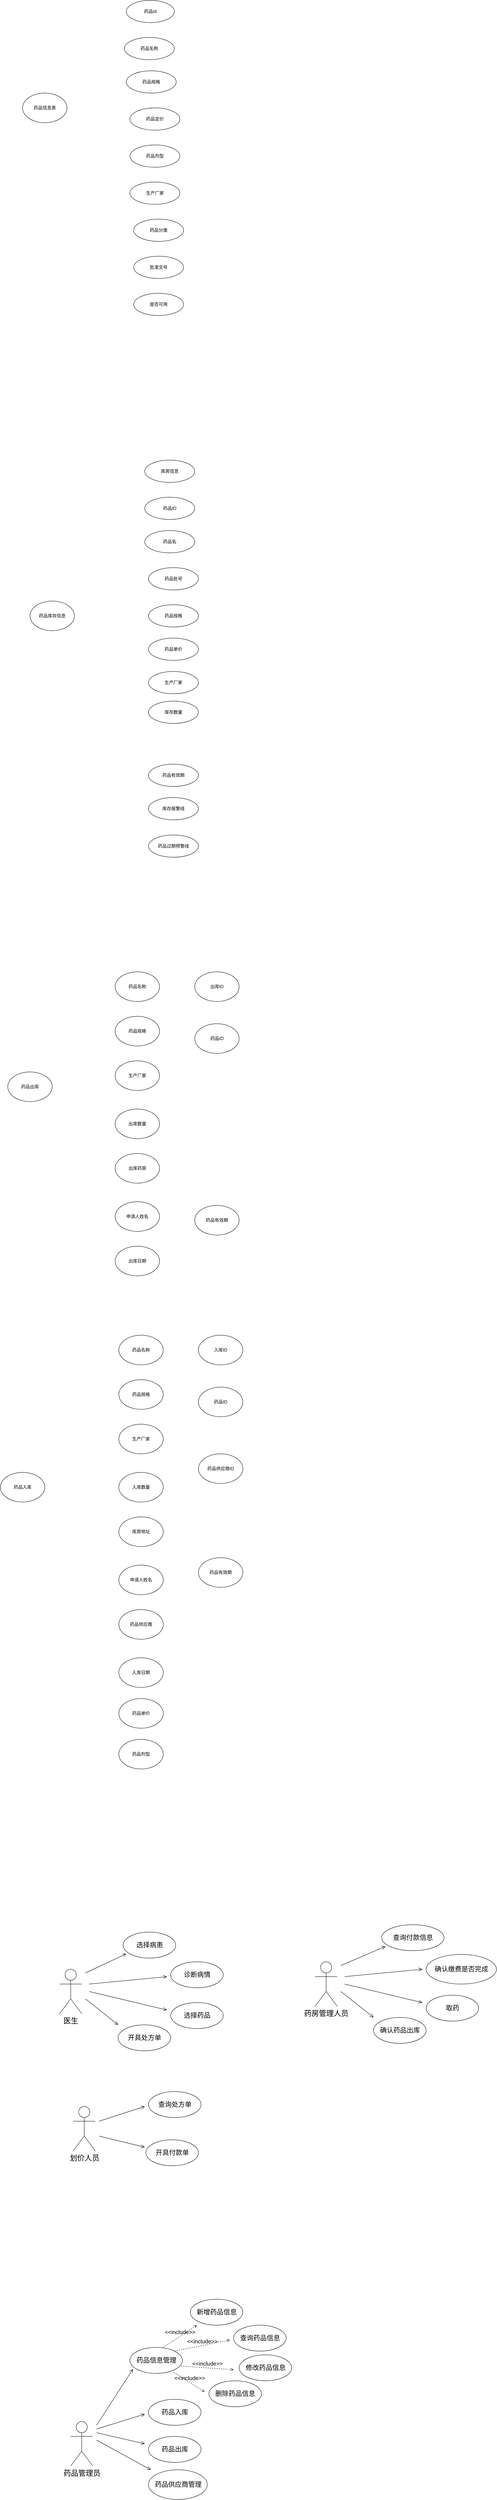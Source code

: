 <mxfile version="24.3.1" type="github">
  <diagram name="第 1 页" id="Y7CDtnoHRregV-K79MwY">
    <mxGraphModel dx="1050" dy="522" grid="1" gridSize="10" guides="1" tooltips="1" connect="1" arrows="1" fold="1" page="1" pageScale="1" pageWidth="3300" pageHeight="4681" math="0" shadow="0">
      <root>
        <mxCell id="0" />
        <mxCell id="1" parent="0" />
        <mxCell id="uNvEn_o5aQrPS3u_5n39-3" value="药品信息表" style="ellipse;whiteSpace=wrap;html=1;" parent="1" vertex="1">
          <mxGeometry x="170" y="310" width="120" height="80" as="geometry" />
        </mxCell>
        <mxCell id="uNvEn_o5aQrPS3u_5n39-4" value="药品Id" style="ellipse;whiteSpace=wrap;html=1;" parent="1" vertex="1">
          <mxGeometry x="450" y="60" width="130" height="60" as="geometry" />
        </mxCell>
        <mxCell id="uNvEn_o5aQrPS3u_5n39-5" value="药品名称" style="ellipse;whiteSpace=wrap;html=1;" parent="1" vertex="1">
          <mxGeometry x="445" y="160" width="135" height="60" as="geometry" />
        </mxCell>
        <mxCell id="uNvEn_o5aQrPS3u_5n39-6" value="药品规格" style="ellipse;whiteSpace=wrap;html=1;" parent="1" vertex="1">
          <mxGeometry x="450" y="250" width="135" height="60" as="geometry" />
        </mxCell>
        <mxCell id="uNvEn_o5aQrPS3u_5n39-7" value="药品定价" style="ellipse;whiteSpace=wrap;html=1;" parent="1" vertex="1">
          <mxGeometry x="460" y="350" width="135" height="60" as="geometry" />
        </mxCell>
        <mxCell id="uNvEn_o5aQrPS3u_5n39-9" value="药品剂型" style="ellipse;whiteSpace=wrap;html=1;" parent="1" vertex="1">
          <mxGeometry x="460" y="450" width="135" height="60" as="geometry" />
        </mxCell>
        <mxCell id="uNvEn_o5aQrPS3u_5n39-10" value="生产厂家" style="ellipse;whiteSpace=wrap;html=1;" parent="1" vertex="1">
          <mxGeometry x="460" y="550" width="135" height="60" as="geometry" />
        </mxCell>
        <mxCell id="uNvEn_o5aQrPS3u_5n39-12" value="药品分类" style="ellipse;whiteSpace=wrap;html=1;" parent="1" vertex="1">
          <mxGeometry x="470" y="650" width="135" height="60" as="geometry" />
        </mxCell>
        <mxCell id="uNvEn_o5aQrPS3u_5n39-13" value="批准文号" style="ellipse;whiteSpace=wrap;html=1;" parent="1" vertex="1">
          <mxGeometry x="470" y="750" width="135" height="60" as="geometry" />
        </mxCell>
        <mxCell id="uNvEn_o5aQrPS3u_5n39-14" value="是否可用" style="ellipse;whiteSpace=wrap;html=1;" parent="1" vertex="1">
          <mxGeometry x="470" y="850" width="135" height="60" as="geometry" />
        </mxCell>
        <mxCell id="uNvEn_o5aQrPS3u_5n39-15" value="药品库存信息" style="ellipse;whiteSpace=wrap;html=1;" parent="1" vertex="1">
          <mxGeometry x="190" y="1680" width="120" height="80" as="geometry" />
        </mxCell>
        <mxCell id="uNvEn_o5aQrPS3u_5n39-18" value="药品ID" style="ellipse;whiteSpace=wrap;html=1;" parent="1" vertex="1">
          <mxGeometry x="500" y="1400" width="135" height="60" as="geometry" />
        </mxCell>
        <mxCell id="uNvEn_o5aQrPS3u_5n39-19" value="药品名" style="ellipse;whiteSpace=wrap;html=1;" parent="1" vertex="1">
          <mxGeometry x="500" y="1490" width="135" height="60" as="geometry" />
        </mxCell>
        <mxCell id="uNvEn_o5aQrPS3u_5n39-20" value="药品批号" style="ellipse;whiteSpace=wrap;html=1;" parent="1" vertex="1">
          <mxGeometry x="510" y="1590" width="135" height="60" as="geometry" />
        </mxCell>
        <mxCell id="uNvEn_o5aQrPS3u_5n39-21" value="药品规格" style="ellipse;whiteSpace=wrap;html=1;" parent="1" vertex="1">
          <mxGeometry x="510" y="1690" width="135" height="60" as="geometry" />
        </mxCell>
        <mxCell id="uNvEn_o5aQrPS3u_5n39-22" value="药品单价" style="ellipse;whiteSpace=wrap;html=1;" parent="1" vertex="1">
          <mxGeometry x="510" y="1780" width="135" height="60" as="geometry" />
        </mxCell>
        <mxCell id="uNvEn_o5aQrPS3u_5n39-23" value="生产厂家" style="ellipse;whiteSpace=wrap;html=1;" parent="1" vertex="1">
          <mxGeometry x="510" y="1870" width="135" height="60" as="geometry" />
        </mxCell>
        <mxCell id="uNvEn_o5aQrPS3u_5n39-24" value="库存数量" style="ellipse;whiteSpace=wrap;html=1;" parent="1" vertex="1">
          <mxGeometry x="510" y="1950" width="135" height="60" as="geometry" />
        </mxCell>
        <mxCell id="uNvEn_o5aQrPS3u_5n39-26" value="药品有效期" style="ellipse;whiteSpace=wrap;html=1;" parent="1" vertex="1">
          <mxGeometry x="510" y="2120" width="135" height="60" as="geometry" />
        </mxCell>
        <mxCell id="uNvEn_o5aQrPS3u_5n39-27" value="库存报警线" style="ellipse;whiteSpace=wrap;html=1;" parent="1" vertex="1">
          <mxGeometry x="510" y="2210" width="135" height="60" as="geometry" />
        </mxCell>
        <mxCell id="uNvEn_o5aQrPS3u_5n39-28" value="药品过期预警线" style="ellipse;whiteSpace=wrap;html=1;" parent="1" vertex="1">
          <mxGeometry x="510" y="2311" width="135" height="60" as="geometry" />
        </mxCell>
        <mxCell id="IawREKdSniu1c2MqUzBP-1" value="库房信息" style="ellipse;whiteSpace=wrap;html=1;" parent="1" vertex="1">
          <mxGeometry x="500" y="1300" width="135" height="60" as="geometry" />
        </mxCell>
        <mxCell id="Ox53wg2BttiBI1HnKK6z-1" value="药品出库" style="ellipse;whiteSpace=wrap;html=1;" parent="1" vertex="1">
          <mxGeometry x="130" y="2950" width="120" height="80" as="geometry" />
        </mxCell>
        <mxCell id="Ox53wg2BttiBI1HnKK6z-2" value="出库ID" style="ellipse;whiteSpace=wrap;html=1;" parent="1" vertex="1">
          <mxGeometry x="635" y="2680" width="120" height="80" as="geometry" />
        </mxCell>
        <mxCell id="Ox53wg2BttiBI1HnKK6z-3" value="药品ID" style="ellipse;whiteSpace=wrap;html=1;" parent="1" vertex="1">
          <mxGeometry x="635" y="2820" width="120" height="80" as="geometry" />
        </mxCell>
        <mxCell id="Ox53wg2BttiBI1HnKK6z-4" value="药品规格" style="ellipse;whiteSpace=wrap;html=1;" parent="1" vertex="1">
          <mxGeometry x="420" y="2800" width="120" height="80" as="geometry" />
        </mxCell>
        <mxCell id="Ox53wg2BttiBI1HnKK6z-6" value="出库数量" style="ellipse;whiteSpace=wrap;html=1;" parent="1" vertex="1">
          <mxGeometry x="420" y="3050" width="120" height="80" as="geometry" />
        </mxCell>
        <mxCell id="Ox53wg2BttiBI1HnKK6z-8" value="出库药房" style="ellipse;whiteSpace=wrap;html=1;" parent="1" vertex="1">
          <mxGeometry x="420" y="3170" width="120" height="80" as="geometry" />
        </mxCell>
        <mxCell id="Ox53wg2BttiBI1HnKK6z-9" value="出库日期" style="ellipse;whiteSpace=wrap;html=1;" parent="1" vertex="1">
          <mxGeometry x="420" y="3420" width="120" height="80" as="geometry" />
        </mxCell>
        <mxCell id="Ox53wg2BttiBI1HnKK6z-10" value="药品有效期" style="ellipse;whiteSpace=wrap;html=1;" parent="1" vertex="1">
          <mxGeometry x="635" y="3310" width="120" height="80" as="geometry" />
        </mxCell>
        <mxCell id="Ox53wg2BttiBI1HnKK6z-11" value="申请人姓名" style="ellipse;whiteSpace=wrap;html=1;" parent="1" vertex="1">
          <mxGeometry x="420" y="3300" width="120" height="80" as="geometry" />
        </mxCell>
        <mxCell id="Ox53wg2BttiBI1HnKK6z-13" value="药品名称" style="ellipse;whiteSpace=wrap;html=1;" parent="1" vertex="1">
          <mxGeometry x="420" y="2680" width="120" height="80" as="geometry" />
        </mxCell>
        <mxCell id="Ox53wg2BttiBI1HnKK6z-14" value="生产厂家" style="ellipse;whiteSpace=wrap;html=1;" parent="1" vertex="1">
          <mxGeometry x="420" y="2920" width="120" height="80" as="geometry" />
        </mxCell>
        <mxCell id="hiTzJgxg-7RiszniPESO-2" value="药品入库" style="ellipse;whiteSpace=wrap;html=1;" parent="1" vertex="1">
          <mxGeometry x="110" y="4030" width="120" height="80" as="geometry" />
        </mxCell>
        <mxCell id="hiTzJgxg-7RiszniPESO-3" value="入库ID" style="ellipse;whiteSpace=wrap;html=1;" parent="1" vertex="1">
          <mxGeometry x="645" y="3660" width="120" height="80" as="geometry" />
        </mxCell>
        <mxCell id="hiTzJgxg-7RiszniPESO-4" value="药品ID" style="ellipse;whiteSpace=wrap;html=1;" parent="1" vertex="1">
          <mxGeometry x="645" y="3800" width="120" height="80" as="geometry" />
        </mxCell>
        <mxCell id="hiTzJgxg-7RiszniPESO-5" value="药品规格" style="ellipse;whiteSpace=wrap;html=1;" parent="1" vertex="1">
          <mxGeometry x="430" y="3780" width="120" height="80" as="geometry" />
        </mxCell>
        <mxCell id="hiTzJgxg-7RiszniPESO-6" value="入库数量" style="ellipse;whiteSpace=wrap;html=1;" parent="1" vertex="1">
          <mxGeometry x="430" y="4030" width="120" height="80" as="geometry" />
        </mxCell>
        <mxCell id="hiTzJgxg-7RiszniPESO-7" value="库房地址" style="ellipse;whiteSpace=wrap;html=1;" parent="1" vertex="1">
          <mxGeometry x="430" y="4150" width="120" height="80" as="geometry" />
        </mxCell>
        <mxCell id="hiTzJgxg-7RiszniPESO-8" value="入库日期" style="ellipse;whiteSpace=wrap;html=1;" parent="1" vertex="1">
          <mxGeometry x="430" y="4530" width="120" height="80" as="geometry" />
        </mxCell>
        <mxCell id="hiTzJgxg-7RiszniPESO-9" value="药品有效期" style="ellipse;whiteSpace=wrap;html=1;" parent="1" vertex="1">
          <mxGeometry x="645" y="4260" width="120" height="80" as="geometry" />
        </mxCell>
        <mxCell id="hiTzJgxg-7RiszniPESO-10" value="申请人姓名" style="ellipse;whiteSpace=wrap;html=1;" parent="1" vertex="1">
          <mxGeometry x="430" y="4280" width="120" height="80" as="geometry" />
        </mxCell>
        <mxCell id="hiTzJgxg-7RiszniPESO-11" value="药品名称" style="ellipse;whiteSpace=wrap;html=1;" parent="1" vertex="1">
          <mxGeometry x="430" y="3660" width="120" height="80" as="geometry" />
        </mxCell>
        <mxCell id="hiTzJgxg-7RiszniPESO-12" value="生产厂家" style="ellipse;whiteSpace=wrap;html=1;" parent="1" vertex="1">
          <mxGeometry x="430" y="3900" width="120" height="80" as="geometry" />
        </mxCell>
        <mxCell id="hiTzJgxg-7RiszniPESO-13" value="药品供应商" style="ellipse;whiteSpace=wrap;html=1;" parent="1" vertex="1">
          <mxGeometry x="430" y="4400" width="120" height="80" as="geometry" />
        </mxCell>
        <mxCell id="hiTzJgxg-7RiszniPESO-14" value="药品供应商ID" style="ellipse;whiteSpace=wrap;html=1;" parent="1" vertex="1">
          <mxGeometry x="645" y="3980" width="120" height="80" as="geometry" />
        </mxCell>
        <mxCell id="hiTzJgxg-7RiszniPESO-15" value="药品单价" style="ellipse;whiteSpace=wrap;html=1;" parent="1" vertex="1">
          <mxGeometry x="430" y="4640" width="120" height="80" as="geometry" />
        </mxCell>
        <mxCell id="hiTzJgxg-7RiszniPESO-16" value="药品剂型" style="ellipse;whiteSpace=wrap;html=1;" parent="1" vertex="1">
          <mxGeometry x="430" y="4750" width="120" height="80" as="geometry" />
        </mxCell>
        <mxCell id="MUzjMHqx8oxWsYGH4GRh-2" value="&lt;font style=&quot;font-size: 20px;&quot;&gt;医生&lt;/font&gt;" style="shape=umlActor;verticalLabelPosition=bottom;verticalAlign=top;html=1;" vertex="1" parent="1">
          <mxGeometry x="270" y="5370" width="60" height="120" as="geometry" />
        </mxCell>
        <mxCell id="MUzjMHqx8oxWsYGH4GRh-3" value="&lt;font style=&quot;font-size: 18px;&quot;&gt;选择病患&lt;/font&gt;" style="shape=ellipse;container=1;horizontal=1;horizontalStack=0;resizeParent=1;resizeParentMax=0;resizeLast=0;html=1;dashed=0;collapsible=0;" vertex="1" parent="1">
          <mxGeometry x="441.5" y="5270" width="142" height="70" as="geometry" />
        </mxCell>
        <mxCell id="MUzjMHqx8oxWsYGH4GRh-10" value="&lt;font style=&quot;font-size: 18px;&quot;&gt;诊断病情&lt;/font&gt;" style="shape=ellipse;container=1;horizontal=1;horizontalStack=0;resizeParent=1;resizeParentMax=0;resizeLast=0;html=1;dashed=0;collapsible=0;" vertex="1" parent="1">
          <mxGeometry x="570" y="5350" width="142" height="70" as="geometry" />
        </mxCell>
        <mxCell id="MUzjMHqx8oxWsYGH4GRh-11" value="&lt;font style=&quot;font-size: 18px;&quot;&gt;选择药品&lt;/font&gt;" style="shape=ellipse;container=1;horizontal=1;horizontalStack=0;resizeParent=1;resizeParentMax=0;resizeLast=0;html=1;dashed=0;collapsible=0;" vertex="1" parent="1">
          <mxGeometry x="570" y="5460" width="142" height="70" as="geometry" />
        </mxCell>
        <mxCell id="MUzjMHqx8oxWsYGH4GRh-12" value="&lt;span style=&quot;font-size: 18px;&quot;&gt;开具处方单&lt;/span&gt;" style="shape=ellipse;container=1;horizontal=1;horizontalStack=0;resizeParent=1;resizeParentMax=0;resizeLast=0;html=1;dashed=0;collapsible=0;" vertex="1" parent="1">
          <mxGeometry x="428" y="5520" width="142" height="70" as="geometry" />
        </mxCell>
        <mxCell id="MUzjMHqx8oxWsYGH4GRh-14" value="" style="endArrow=open;startArrow=none;endFill=0;startFill=0;endSize=8;html=1;verticalAlign=bottom;labelBackgroundColor=none;strokeWidth=1;rounded=0;entryX=0.06;entryY=0.834;entryDx=0;entryDy=0;entryPerimeter=0;" edge="1" parent="1" target="MUzjMHqx8oxWsYGH4GRh-3">
          <mxGeometry width="160" relative="1" as="geometry">
            <mxPoint x="340" y="5380" as="sourcePoint" />
            <mxPoint x="490" y="5410" as="targetPoint" />
          </mxGeometry>
        </mxCell>
        <mxCell id="MUzjMHqx8oxWsYGH4GRh-15" value="" style="endArrow=open;startArrow=none;endFill=0;startFill=0;endSize=8;html=1;verticalAlign=bottom;labelBackgroundColor=none;strokeWidth=1;rounded=0;" edge="1" parent="1">
          <mxGeometry width="160" relative="1" as="geometry">
            <mxPoint x="350" y="5410" as="sourcePoint" />
            <mxPoint x="560" y="5390" as="targetPoint" />
          </mxGeometry>
        </mxCell>
        <mxCell id="MUzjMHqx8oxWsYGH4GRh-16" value="" style="endArrow=open;startArrow=none;endFill=0;startFill=0;endSize=8;html=1;verticalAlign=bottom;labelBackgroundColor=none;strokeWidth=1;rounded=0;" edge="1" parent="1">
          <mxGeometry width="160" relative="1" as="geometry">
            <mxPoint x="350" y="5430" as="sourcePoint" />
            <mxPoint x="560" y="5480" as="targetPoint" />
          </mxGeometry>
        </mxCell>
        <mxCell id="MUzjMHqx8oxWsYGH4GRh-17" value="" style="endArrow=open;startArrow=none;endFill=0;startFill=0;endSize=8;html=1;verticalAlign=bottom;labelBackgroundColor=none;strokeWidth=1;rounded=0;entryX=0;entryY=0;entryDx=0;entryDy=0;" edge="1" parent="1" target="MUzjMHqx8oxWsYGH4GRh-12">
          <mxGeometry width="160" relative="1" as="geometry">
            <mxPoint x="340" y="5450" as="sourcePoint" />
            <mxPoint x="500" y="5450" as="targetPoint" />
          </mxGeometry>
        </mxCell>
        <mxCell id="MUzjMHqx8oxWsYGH4GRh-22" value="&lt;font style=&quot;font-size: 20px;&quot;&gt;划价人员&lt;/font&gt;" style="shape=umlActor;verticalLabelPosition=bottom;verticalAlign=top;html=1;" vertex="1" parent="1">
          <mxGeometry x="306.5" y="5740" width="60" height="120" as="geometry" />
        </mxCell>
        <mxCell id="MUzjMHqx8oxWsYGH4GRh-26" value="&lt;span style=&quot;font-size: 18px;&quot;&gt;开具付款单&lt;/span&gt;" style="shape=ellipse;container=1;horizontal=1;horizontalStack=0;resizeParent=1;resizeParentMax=0;resizeLast=0;html=1;dashed=0;collapsible=0;" vertex="1" parent="1">
          <mxGeometry x="503" y="5830" width="142" height="70" as="geometry" />
        </mxCell>
        <mxCell id="MUzjMHqx8oxWsYGH4GRh-27" value="" style="endArrow=open;startArrow=none;endFill=0;startFill=0;endSize=8;html=1;verticalAlign=bottom;labelBackgroundColor=none;strokeWidth=1;rounded=0;" edge="1" parent="1">
          <mxGeometry width="160" relative="1" as="geometry">
            <mxPoint x="376.5" y="5780" as="sourcePoint" />
            <mxPoint x="500" y="5740" as="targetPoint" />
          </mxGeometry>
        </mxCell>
        <mxCell id="MUzjMHqx8oxWsYGH4GRh-30" value="" style="endArrow=open;startArrow=none;endFill=0;startFill=0;endSize=8;html=1;verticalAlign=bottom;labelBackgroundColor=none;strokeWidth=1;rounded=0;" edge="1" parent="1">
          <mxGeometry width="160" relative="1" as="geometry">
            <mxPoint x="377" y="5820" as="sourcePoint" />
            <mxPoint x="500" y="5850" as="targetPoint" />
          </mxGeometry>
        </mxCell>
        <mxCell id="MUzjMHqx8oxWsYGH4GRh-31" value="&lt;span style=&quot;font-size: 18px;&quot;&gt;查询处方单&lt;/span&gt;" style="shape=ellipse;container=1;horizontal=1;horizontalStack=0;resizeParent=1;resizeParentMax=0;resizeLast=0;html=1;dashed=0;collapsible=0;" vertex="1" parent="1">
          <mxGeometry x="510" y="5700" width="142" height="70" as="geometry" />
        </mxCell>
        <mxCell id="MUzjMHqx8oxWsYGH4GRh-32" value="&lt;font style=&quot;font-size: 20px;&quot;&gt;药品管理员&lt;/font&gt;" style="shape=umlActor;verticalLabelPosition=bottom;verticalAlign=top;html=1;" vertex="1" parent="1">
          <mxGeometry x="299.75" y="6590" width="60" height="120" as="geometry" />
        </mxCell>
        <mxCell id="MUzjMHqx8oxWsYGH4GRh-33" value="&lt;font style=&quot;font-size: 18px;&quot;&gt;药品信息管理&lt;/font&gt;" style="shape=ellipse;container=1;horizontal=1;horizontalStack=0;resizeParent=1;resizeParentMax=0;resizeLast=0;html=1;dashed=0;collapsible=0;" vertex="1" parent="1">
          <mxGeometry x="459.75" y="6390" width="142" height="70" as="geometry" />
        </mxCell>
        <mxCell id="MUzjMHqx8oxWsYGH4GRh-37" value="" style="endArrow=open;startArrow=none;endFill=0;startFill=0;endSize=8;html=1;verticalAlign=bottom;labelBackgroundColor=none;strokeWidth=1;rounded=0;entryX=0.06;entryY=0.834;entryDx=0;entryDy=0;entryPerimeter=0;" edge="1" parent="1" target="MUzjMHqx8oxWsYGH4GRh-33">
          <mxGeometry width="160" relative="1" as="geometry">
            <mxPoint x="369.75" y="6600" as="sourcePoint" />
            <mxPoint x="519.75" y="6630" as="targetPoint" />
          </mxGeometry>
        </mxCell>
        <mxCell id="MUzjMHqx8oxWsYGH4GRh-40" value="" style="endArrow=open;startArrow=none;endFill=0;startFill=0;endSize=8;html=1;verticalAlign=bottom;labelBackgroundColor=none;strokeWidth=1;rounded=0;" edge="1" parent="1">
          <mxGeometry width="160" relative="1" as="geometry">
            <mxPoint x="370" y="6610" as="sourcePoint" />
            <mxPoint x="500" y="6570" as="targetPoint" />
          </mxGeometry>
        </mxCell>
        <mxCell id="MUzjMHqx8oxWsYGH4GRh-41" value="&lt;font style=&quot;font-size: 15px;&quot;&gt;&amp;lt;&amp;lt;include&amp;gt;&amp;gt;&lt;/font&gt;" style="html=1;verticalAlign=bottom;labelBackgroundColor=none;endArrow=open;endFill=0;dashed=1;rounded=0;" edge="1" parent="1" target="MUzjMHqx8oxWsYGH4GRh-42">
          <mxGeometry width="160" relative="1" as="geometry">
            <mxPoint x="550" y="6390" as="sourcePoint" />
            <mxPoint x="650" y="6360" as="targetPoint" />
          </mxGeometry>
        </mxCell>
        <mxCell id="MUzjMHqx8oxWsYGH4GRh-42" value="&lt;font style=&quot;font-size: 18px;&quot;&gt;新增药品信息&lt;/font&gt;" style="shape=ellipse;container=1;horizontal=1;horizontalStack=0;resizeParent=1;resizeParentMax=0;resizeLast=0;html=1;dashed=0;collapsible=0;" vertex="1" parent="1">
          <mxGeometry x="623" y="6260" width="142" height="70" as="geometry" />
        </mxCell>
        <mxCell id="MUzjMHqx8oxWsYGH4GRh-43" value="&lt;font style=&quot;font-size: 15px;&quot;&gt;&amp;lt;&amp;lt;include&amp;gt;&amp;gt;&lt;/font&gt;" style="html=1;verticalAlign=bottom;labelBackgroundColor=none;endArrow=open;endFill=0;dashed=1;rounded=0;" edge="1" parent="1">
          <mxGeometry width="160" relative="1" as="geometry">
            <mxPoint x="580" y="6400" as="sourcePoint" />
            <mxPoint x="730" y="6370" as="targetPoint" />
          </mxGeometry>
        </mxCell>
        <mxCell id="MUzjMHqx8oxWsYGH4GRh-44" value="&lt;font style=&quot;font-size: 18px;&quot;&gt;查询药品信息&lt;/font&gt;" style="shape=ellipse;container=1;horizontal=1;horizontalStack=0;resizeParent=1;resizeParentMax=0;resizeLast=0;html=1;dashed=0;collapsible=0;" vertex="1" parent="1">
          <mxGeometry x="740" y="6330" width="142" height="70" as="geometry" />
        </mxCell>
        <mxCell id="MUzjMHqx8oxWsYGH4GRh-45" value="&lt;font style=&quot;font-size: 15px;&quot;&gt;&amp;lt;&amp;lt;include&amp;gt;&amp;gt;&lt;/font&gt;" style="html=1;verticalAlign=bottom;labelBackgroundColor=none;endArrow=open;endFill=0;dashed=1;rounded=0;exitX=0.974;exitY=0.72;exitDx=0;exitDy=0;exitPerimeter=0;" edge="1" parent="1" source="MUzjMHqx8oxWsYGH4GRh-33">
          <mxGeometry width="160" relative="1" as="geometry">
            <mxPoint x="645.004" y="6456.41" as="sourcePoint" />
            <mxPoint x="740" y="6450" as="targetPoint" />
          </mxGeometry>
        </mxCell>
        <mxCell id="MUzjMHqx8oxWsYGH4GRh-46" value="&lt;font style=&quot;font-size: 18px;&quot;&gt;修改药品信息&lt;/font&gt;" style="shape=ellipse;container=1;horizontal=1;horizontalStack=0;resizeParent=1;resizeParentMax=0;resizeLast=0;html=1;dashed=0;collapsible=0;" vertex="1" parent="1">
          <mxGeometry x="755" y="6410" width="142" height="70" as="geometry" />
        </mxCell>
        <mxCell id="MUzjMHqx8oxWsYGH4GRh-47" value="&lt;font style=&quot;font-size: 15px;&quot;&gt;&amp;lt;&amp;lt;include&amp;gt;&amp;gt;&lt;/font&gt;" style="html=1;verticalAlign=bottom;labelBackgroundColor=none;endArrow=open;endFill=0;dashed=1;rounded=0;exitX=0.838;exitY=0.96;exitDx=0;exitDy=0;exitPerimeter=0;" edge="1" parent="1" source="MUzjMHqx8oxWsYGH4GRh-33">
          <mxGeometry width="160" relative="1" as="geometry">
            <mxPoint x="520" y="6500" as="sourcePoint" />
            <mxPoint x="662" y="6510" as="targetPoint" />
          </mxGeometry>
        </mxCell>
        <mxCell id="MUzjMHqx8oxWsYGH4GRh-48" value="&lt;font style=&quot;font-size: 18px;&quot;&gt;删除药品信息&lt;/font&gt;" style="shape=ellipse;container=1;horizontal=1;horizontalStack=0;resizeParent=1;resizeParentMax=0;resizeLast=0;html=1;dashed=0;collapsible=0;" vertex="1" parent="1">
          <mxGeometry x="673.22" y="6480" width="142" height="70" as="geometry" />
        </mxCell>
        <mxCell id="MUzjMHqx8oxWsYGH4GRh-49" value="&lt;font style=&quot;font-size: 18px;&quot;&gt;药品入库&lt;/font&gt;" style="shape=ellipse;container=1;horizontal=1;horizontalStack=0;resizeParent=1;resizeParentMax=0;resizeLast=0;html=1;dashed=0;collapsible=0;" vertex="1" parent="1">
          <mxGeometry x="510" y="6530" width="142" height="70" as="geometry" />
        </mxCell>
        <mxCell id="MUzjMHqx8oxWsYGH4GRh-50" value="" style="endArrow=open;startArrow=none;endFill=0;startFill=0;endSize=8;html=1;verticalAlign=bottom;labelBackgroundColor=none;strokeWidth=1;rounded=0;" edge="1" parent="1">
          <mxGeometry width="160" relative="1" as="geometry">
            <mxPoint x="370" y="6620" as="sourcePoint" />
            <mxPoint x="500" y="6650" as="targetPoint" />
          </mxGeometry>
        </mxCell>
        <mxCell id="MUzjMHqx8oxWsYGH4GRh-51" value="&lt;font style=&quot;font-size: 18px;&quot;&gt;药品出库&lt;/font&gt;" style="shape=ellipse;container=1;horizontal=1;horizontalStack=0;resizeParent=1;resizeParentMax=0;resizeLast=0;html=1;dashed=0;collapsible=0;" vertex="1" parent="1">
          <mxGeometry x="510" y="6630" width="142" height="70" as="geometry" />
        </mxCell>
        <mxCell id="MUzjMHqx8oxWsYGH4GRh-52" value="&lt;span style=&quot;font-size: 18px;&quot;&gt;药品供应商管理&lt;/span&gt;" style="shape=ellipse;container=1;horizontal=1;horizontalStack=0;resizeParent=1;resizeParentMax=0;resizeLast=0;html=1;dashed=0;collapsible=0;" vertex="1" parent="1">
          <mxGeometry x="510" y="6720" width="159" height="80" as="geometry" />
        </mxCell>
        <mxCell id="MUzjMHqx8oxWsYGH4GRh-53" value="" style="endArrow=open;startArrow=none;endFill=0;startFill=0;endSize=8;html=1;verticalAlign=bottom;labelBackgroundColor=none;strokeWidth=1;rounded=0;" edge="1" parent="1" target="MUzjMHqx8oxWsYGH4GRh-52">
          <mxGeometry width="160" relative="1" as="geometry">
            <mxPoint x="370" y="6640" as="sourcePoint" />
            <mxPoint x="530" y="6660" as="targetPoint" />
          </mxGeometry>
        </mxCell>
        <mxCell id="MUzjMHqx8oxWsYGH4GRh-64" value="&lt;font style=&quot;font-size: 20px;&quot;&gt;药房管理人员&lt;/font&gt;" style="shape=umlActor;verticalLabelPosition=bottom;verticalAlign=top;html=1;" vertex="1" parent="1">
          <mxGeometry x="960" y="5350" width="60" height="120" as="geometry" />
        </mxCell>
        <mxCell id="MUzjMHqx8oxWsYGH4GRh-65" value="&lt;span style=&quot;font-size: 18px;&quot;&gt;查询付款信息&lt;/span&gt;" style="shape=ellipse;container=1;horizontal=1;horizontalStack=0;resizeParent=1;resizeParentMax=0;resizeLast=0;html=1;dashed=0;collapsible=0;" vertex="1" parent="1">
          <mxGeometry x="1140" y="5250" width="168.5" height="70" as="geometry" />
        </mxCell>
        <mxCell id="MUzjMHqx8oxWsYGH4GRh-66" value="&lt;span style=&quot;font-size: 18px;&quot;&gt;确认缴费是否完成&lt;/span&gt;" style="shape=ellipse;container=1;horizontal=1;horizontalStack=0;resizeParent=1;resizeParentMax=0;resizeLast=0;html=1;dashed=0;collapsible=0;" vertex="1" parent="1">
          <mxGeometry x="1260" y="5330" width="190" height="80" as="geometry" />
        </mxCell>
        <mxCell id="MUzjMHqx8oxWsYGH4GRh-67" value="&lt;font style=&quot;font-size: 18px;&quot;&gt;取药&lt;/font&gt;" style="shape=ellipse;container=1;horizontal=1;horizontalStack=0;resizeParent=1;resizeParentMax=0;resizeLast=0;html=1;dashed=0;collapsible=0;" vertex="1" parent="1">
          <mxGeometry x="1260" y="5440" width="142" height="70" as="geometry" />
        </mxCell>
        <mxCell id="MUzjMHqx8oxWsYGH4GRh-68" value="&lt;span style=&quot;font-size: 18px;&quot;&gt;确认药品出库&lt;/span&gt;" style="shape=ellipse;container=1;horizontal=1;horizontalStack=0;resizeParent=1;resizeParentMax=0;resizeLast=0;html=1;dashed=0;collapsible=0;" vertex="1" parent="1">
          <mxGeometry x="1118" y="5500" width="142" height="70" as="geometry" />
        </mxCell>
        <mxCell id="MUzjMHqx8oxWsYGH4GRh-69" value="" style="endArrow=open;startArrow=none;endFill=0;startFill=0;endSize=8;html=1;verticalAlign=bottom;labelBackgroundColor=none;strokeWidth=1;rounded=0;entryX=0.06;entryY=0.834;entryDx=0;entryDy=0;entryPerimeter=0;" edge="1" parent="1" target="MUzjMHqx8oxWsYGH4GRh-65">
          <mxGeometry width="160" relative="1" as="geometry">
            <mxPoint x="1030" y="5360" as="sourcePoint" />
            <mxPoint x="1180" y="5390" as="targetPoint" />
          </mxGeometry>
        </mxCell>
        <mxCell id="MUzjMHqx8oxWsYGH4GRh-70" value="" style="endArrow=open;startArrow=none;endFill=0;startFill=0;endSize=8;html=1;verticalAlign=bottom;labelBackgroundColor=none;strokeWidth=1;rounded=0;" edge="1" parent="1">
          <mxGeometry width="160" relative="1" as="geometry">
            <mxPoint x="1040" y="5390" as="sourcePoint" />
            <mxPoint x="1250" y="5370" as="targetPoint" />
          </mxGeometry>
        </mxCell>
        <mxCell id="MUzjMHqx8oxWsYGH4GRh-71" value="" style="endArrow=open;startArrow=none;endFill=0;startFill=0;endSize=8;html=1;verticalAlign=bottom;labelBackgroundColor=none;strokeWidth=1;rounded=0;" edge="1" parent="1">
          <mxGeometry width="160" relative="1" as="geometry">
            <mxPoint x="1040" y="5410" as="sourcePoint" />
            <mxPoint x="1250" y="5460" as="targetPoint" />
          </mxGeometry>
        </mxCell>
        <mxCell id="MUzjMHqx8oxWsYGH4GRh-72" value="" style="endArrow=open;startArrow=none;endFill=0;startFill=0;endSize=8;html=1;verticalAlign=bottom;labelBackgroundColor=none;strokeWidth=1;rounded=0;entryX=0;entryY=0;entryDx=0;entryDy=0;" edge="1" parent="1" target="MUzjMHqx8oxWsYGH4GRh-68">
          <mxGeometry width="160" relative="1" as="geometry">
            <mxPoint x="1030" y="5430" as="sourcePoint" />
            <mxPoint x="1190" y="5430" as="targetPoint" />
          </mxGeometry>
        </mxCell>
      </root>
    </mxGraphModel>
  </diagram>
</mxfile>
